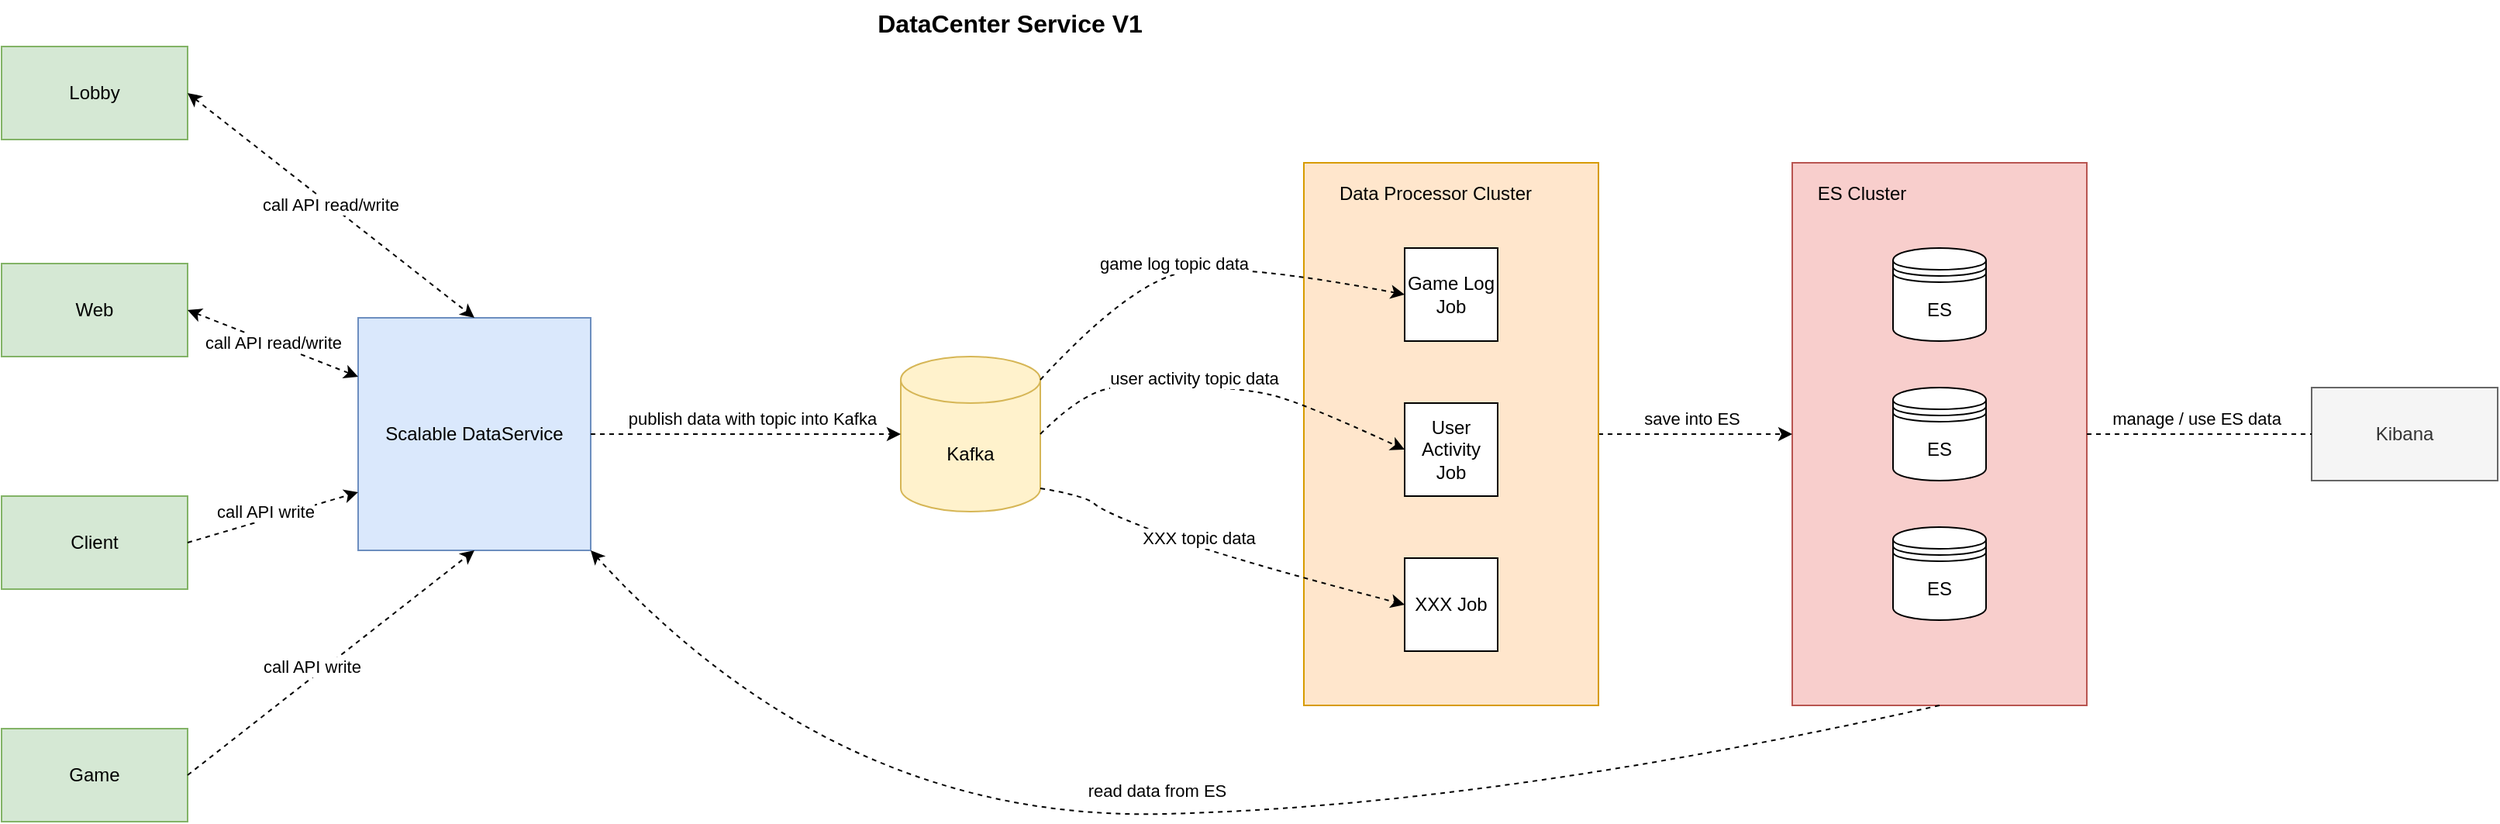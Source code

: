<mxfile version="24.2.3" type="github">
  <diagram name="Page-1" id="PqxGZTVNrn6EuUlePG_y">
    <mxGraphModel dx="2284" dy="676" grid="1" gridSize="10" guides="1" tooltips="1" connect="1" arrows="1" fold="1" page="1" pageScale="1" pageWidth="850" pageHeight="1100" math="0" shadow="0">
      <root>
        <mxCell id="0" />
        <mxCell id="1" parent="0" />
        <mxCell id="SUYMjb96Vhe5GTiRNGVn-5" value="" style="rounded=0;whiteSpace=wrap;html=1;fillColor=#f8cecc;strokeColor=#b85450;" vertex="1" parent="1">
          <mxGeometry x="535" y="115" width="190" height="350" as="geometry" />
        </mxCell>
        <mxCell id="SUYMjb96Vhe5GTiRNGVn-1" value="&lt;font style=&quot;font-size: 16px;&quot;&gt;&lt;b&gt;DataCenter Service V1&lt;/b&gt;&lt;/font&gt;" style="text;html=1;align=center;verticalAlign=middle;resizable=0;points=[];autosize=1;strokeColor=none;fillColor=none;" vertex="1" parent="1">
          <mxGeometry x="-65" y="10" width="190" height="30" as="geometry" />
        </mxCell>
        <mxCell id="SUYMjb96Vhe5GTiRNGVn-2" value="ES" style="shape=datastore;whiteSpace=wrap;html=1;" vertex="1" parent="1">
          <mxGeometry x="600" y="170" width="60" height="60" as="geometry" />
        </mxCell>
        <mxCell id="SUYMjb96Vhe5GTiRNGVn-3" value="ES" style="shape=datastore;whiteSpace=wrap;html=1;" vertex="1" parent="1">
          <mxGeometry x="600" y="260" width="60" height="60" as="geometry" />
        </mxCell>
        <mxCell id="SUYMjb96Vhe5GTiRNGVn-4" value="ES" style="shape=datastore;whiteSpace=wrap;html=1;" vertex="1" parent="1">
          <mxGeometry x="600" y="350" width="60" height="60" as="geometry" />
        </mxCell>
        <mxCell id="SUYMjb96Vhe5GTiRNGVn-6" value="ES Cluster" style="text;html=1;align=center;verticalAlign=middle;whiteSpace=wrap;rounded=0;" vertex="1" parent="1">
          <mxGeometry x="550" y="120" width="60" height="30" as="geometry" />
        </mxCell>
        <mxCell id="SUYMjb96Vhe5GTiRNGVn-20" style="edgeStyle=orthogonalEdgeStyle;rounded=0;orthogonalLoop=1;jettySize=auto;html=1;entryX=0;entryY=0.5;entryDx=0;entryDy=0;dashed=1;" edge="1" parent="1" source="SUYMjb96Vhe5GTiRNGVn-9" target="SUYMjb96Vhe5GTiRNGVn-5">
          <mxGeometry relative="1" as="geometry" />
        </mxCell>
        <mxCell id="SUYMjb96Vhe5GTiRNGVn-21" value="save into ES" style="edgeLabel;html=1;align=center;verticalAlign=middle;resizable=0;points=[];" vertex="1" connectable="0" parent="SUYMjb96Vhe5GTiRNGVn-20">
          <mxGeometry x="-0.136" y="1" relative="1" as="geometry">
            <mxPoint x="6" y="-9" as="offset" />
          </mxGeometry>
        </mxCell>
        <mxCell id="SUYMjb96Vhe5GTiRNGVn-9" value="" style="rounded=0;whiteSpace=wrap;html=1;fillColor=#ffe6cc;strokeColor=#d79b00;" vertex="1" parent="1">
          <mxGeometry x="220" y="115" width="190" height="350" as="geometry" />
        </mxCell>
        <mxCell id="SUYMjb96Vhe5GTiRNGVn-10" value="Data Processor Cluster" style="text;html=1;align=center;verticalAlign=middle;whiteSpace=wrap;rounded=0;" vertex="1" parent="1">
          <mxGeometry x="230" y="120" width="150" height="30" as="geometry" />
        </mxCell>
        <mxCell id="SUYMjb96Vhe5GTiRNGVn-11" value="Kafka" style="shape=cylinder3;whiteSpace=wrap;html=1;boundedLbl=1;backgroundOutline=1;size=15;fillColor=#fff2cc;strokeColor=#d6b656;" vertex="1" parent="1">
          <mxGeometry x="-40" y="240" width="90" height="100" as="geometry" />
        </mxCell>
        <mxCell id="SUYMjb96Vhe5GTiRNGVn-12" value="Game Log Job" style="whiteSpace=wrap;html=1;aspect=fixed;" vertex="1" parent="1">
          <mxGeometry x="285" y="170" width="60" height="60" as="geometry" />
        </mxCell>
        <mxCell id="SUYMjb96Vhe5GTiRNGVn-13" value="User Activity Job" style="whiteSpace=wrap;html=1;aspect=fixed;" vertex="1" parent="1">
          <mxGeometry x="285" y="270" width="60" height="60" as="geometry" />
        </mxCell>
        <mxCell id="SUYMjb96Vhe5GTiRNGVn-14" value="XXX Job" style="whiteSpace=wrap;html=1;aspect=fixed;" vertex="1" parent="1">
          <mxGeometry x="285" y="370" width="60" height="60" as="geometry" />
        </mxCell>
        <mxCell id="SUYMjb96Vhe5GTiRNGVn-15" value="game log topic data" style="curved=1;endArrow=classic;html=1;rounded=0;exitX=1;exitY=0;exitDx=0;exitDy=15;exitPerimeter=0;entryX=0;entryY=0.5;entryDx=0;entryDy=0;dashed=1;" edge="1" parent="1" source="SUYMjb96Vhe5GTiRNGVn-11" target="SUYMjb96Vhe5GTiRNGVn-12">
          <mxGeometry x="-0.129" y="6" width="50" height="50" relative="1" as="geometry">
            <mxPoint x="400" y="370" as="sourcePoint" />
            <mxPoint x="450" y="320" as="targetPoint" />
            <Array as="points">
              <mxPoint x="110" y="190" />
              <mxPoint x="180" y="180" />
            </Array>
            <mxPoint as="offset" />
          </mxGeometry>
        </mxCell>
        <mxCell id="SUYMjb96Vhe5GTiRNGVn-17" value="user activity topic data" style="curved=1;endArrow=classic;html=1;rounded=0;exitX=1;exitY=0.5;exitDx=0;exitDy=0;exitPerimeter=0;entryX=0;entryY=0.5;entryDx=0;entryDy=0;dashed=1;" edge="1" parent="1" source="SUYMjb96Vhe5GTiRNGVn-11" target="SUYMjb96Vhe5GTiRNGVn-13">
          <mxGeometry x="-0.129" y="6" width="50" height="50" relative="1" as="geometry">
            <mxPoint x="70" y="265" as="sourcePoint" />
            <mxPoint x="295" y="210" as="targetPoint" />
            <Array as="points">
              <mxPoint x="80" y="260" />
              <mxPoint x="120" y="260" />
              <mxPoint x="180" y="260" />
              <mxPoint x="220" y="270" />
            </Array>
            <mxPoint as="offset" />
          </mxGeometry>
        </mxCell>
        <mxCell id="SUYMjb96Vhe5GTiRNGVn-19" value="XXX topic data" style="curved=1;endArrow=classic;html=1;rounded=0;exitX=1;exitY=1;exitDx=0;exitDy=-15;exitPerimeter=0;entryX=0;entryY=0.5;entryDx=0;entryDy=0;dashed=1;" edge="1" parent="1" source="SUYMjb96Vhe5GTiRNGVn-11" target="SUYMjb96Vhe5GTiRNGVn-14">
          <mxGeometry x="-0.129" y="6" width="50" height="50" relative="1" as="geometry">
            <mxPoint x="70" y="300" as="sourcePoint" />
            <mxPoint x="295" y="310" as="targetPoint" />
            <Array as="points">
              <mxPoint x="80" y="330" />
              <mxPoint x="90" y="340" />
              <mxPoint x="170" y="370" />
            </Array>
            <mxPoint as="offset" />
          </mxGeometry>
        </mxCell>
        <mxCell id="SUYMjb96Vhe5GTiRNGVn-22" value="Scalable DataService" style="whiteSpace=wrap;html=1;aspect=fixed;fillColor=#dae8fc;strokeColor=#6c8ebf;" vertex="1" parent="1">
          <mxGeometry x="-390" y="215" width="150" height="150" as="geometry" />
        </mxCell>
        <mxCell id="SUYMjb96Vhe5GTiRNGVn-23" style="edgeStyle=orthogonalEdgeStyle;rounded=0;orthogonalLoop=1;jettySize=auto;html=1;entryX=0;entryY=0.5;entryDx=0;entryDy=0;entryPerimeter=0;dashed=1;" edge="1" parent="1" source="SUYMjb96Vhe5GTiRNGVn-22" target="SUYMjb96Vhe5GTiRNGVn-11">
          <mxGeometry relative="1" as="geometry" />
        </mxCell>
        <mxCell id="SUYMjb96Vhe5GTiRNGVn-24" value="publish data with topic into Kafka" style="edgeLabel;html=1;align=center;verticalAlign=middle;resizable=0;points=[];" vertex="1" connectable="0" parent="SUYMjb96Vhe5GTiRNGVn-23">
          <mxGeometry x="-0.345" y="4" relative="1" as="geometry">
            <mxPoint x="38" y="-6" as="offset" />
          </mxGeometry>
        </mxCell>
        <mxCell id="SUYMjb96Vhe5GTiRNGVn-25" value="Kibana" style="rounded=0;whiteSpace=wrap;html=1;fillColor=#f5f5f5;fontColor=#333333;strokeColor=#666666;" vertex="1" parent="1">
          <mxGeometry x="870" y="260" width="120" height="60" as="geometry" />
        </mxCell>
        <mxCell id="SUYMjb96Vhe5GTiRNGVn-26" value="" style="endArrow=none;dashed=1;html=1;rounded=0;entryX=0;entryY=0.5;entryDx=0;entryDy=0;exitX=1;exitY=0.5;exitDx=0;exitDy=0;" edge="1" parent="1" source="SUYMjb96Vhe5GTiRNGVn-5" target="SUYMjb96Vhe5GTiRNGVn-25">
          <mxGeometry width="50" height="50" relative="1" as="geometry">
            <mxPoint x="840" y="390" as="sourcePoint" />
            <mxPoint x="890" y="340" as="targetPoint" />
          </mxGeometry>
        </mxCell>
        <mxCell id="SUYMjb96Vhe5GTiRNGVn-28" value="&amp;nbsp;manage / use ES data" style="edgeLabel;html=1;align=center;verticalAlign=middle;resizable=0;points=[];" vertex="1" connectable="0" parent="SUYMjb96Vhe5GTiRNGVn-26">
          <mxGeometry x="-0.289" y="3" relative="1" as="geometry">
            <mxPoint x="17" y="-7" as="offset" />
          </mxGeometry>
        </mxCell>
        <mxCell id="SUYMjb96Vhe5GTiRNGVn-27" value="read data from ES" style="curved=1;endArrow=classic;html=1;rounded=0;exitX=0.5;exitY=1;exitDx=0;exitDy=0;entryX=1;entryY=1;entryDx=0;entryDy=0;dashed=1;" edge="1" parent="1" source="SUYMjb96Vhe5GTiRNGVn-5" target="SUYMjb96Vhe5GTiRNGVn-22">
          <mxGeometry x="0.073" y="-15" width="50" height="50" relative="1" as="geometry">
            <mxPoint x="60" y="335" as="sourcePoint" />
            <mxPoint x="295" y="410" as="targetPoint" />
            <Array as="points">
              <mxPoint x="340" y="530" />
              <mxPoint x="-80" y="540" />
            </Array>
            <mxPoint as="offset" />
          </mxGeometry>
        </mxCell>
        <mxCell id="SUYMjb96Vhe5GTiRNGVn-29" value="Lobby" style="rounded=0;whiteSpace=wrap;html=1;fillColor=#d5e8d4;strokeColor=#82b366;" vertex="1" parent="1">
          <mxGeometry x="-620" y="40" width="120" height="60" as="geometry" />
        </mxCell>
        <mxCell id="SUYMjb96Vhe5GTiRNGVn-30" value="Web" style="rounded=0;whiteSpace=wrap;html=1;fillColor=#d5e8d4;strokeColor=#82b366;" vertex="1" parent="1">
          <mxGeometry x="-620" y="180" width="120" height="60" as="geometry" />
        </mxCell>
        <mxCell id="SUYMjb96Vhe5GTiRNGVn-31" value="Client" style="rounded=0;whiteSpace=wrap;html=1;fillColor=#d5e8d4;strokeColor=#82b366;" vertex="1" parent="1">
          <mxGeometry x="-620" y="330" width="120" height="60" as="geometry" />
        </mxCell>
        <mxCell id="SUYMjb96Vhe5GTiRNGVn-32" value="Game" style="rounded=0;whiteSpace=wrap;html=1;fillColor=#d5e8d4;strokeColor=#82b366;" vertex="1" parent="1">
          <mxGeometry x="-620" y="480" width="120" height="60" as="geometry" />
        </mxCell>
        <mxCell id="SUYMjb96Vhe5GTiRNGVn-40" value="call API read/write" style="endArrow=classic;startArrow=classic;html=1;rounded=0;exitX=1;exitY=0.5;exitDx=0;exitDy=0;entryX=0;entryY=0.25;entryDx=0;entryDy=0;dashed=1;" edge="1" parent="1">
          <mxGeometry width="50" height="50" relative="1" as="geometry">
            <mxPoint x="-500" y="210" as="sourcePoint" />
            <mxPoint x="-390" y="253" as="targetPoint" />
          </mxGeometry>
        </mxCell>
        <mxCell id="SUYMjb96Vhe5GTiRNGVn-41" value="&lt;span style=&quot;color: rgb(0, 0, 0); font-family: Helvetica; font-size: 11px; font-style: normal; font-variant-ligatures: normal; font-variant-caps: normal; font-weight: 400; letter-spacing: normal; orphans: 2; text-align: center; text-indent: 0px; text-transform: none; widows: 2; word-spacing: 0px; -webkit-text-stroke-width: 0px; white-space: nowrap; background-color: rgb(255, 255, 255); text-decoration-thickness: initial; text-decoration-style: initial; text-decoration-color: initial; display: inline !important; float: none;&quot;&gt;call API read/write&lt;/span&gt;" style="endArrow=classic;startArrow=classic;html=1;rounded=0;exitX=1;exitY=0.5;exitDx=0;exitDy=0;entryX=0.5;entryY=0;entryDx=0;entryDy=0;dashed=1;" edge="1" parent="1" source="SUYMjb96Vhe5GTiRNGVn-29" target="SUYMjb96Vhe5GTiRNGVn-22">
          <mxGeometry width="50" height="50" relative="1" as="geometry">
            <mxPoint x="-490" y="220" as="sourcePoint" />
            <mxPoint x="-380" y="263" as="targetPoint" />
          </mxGeometry>
        </mxCell>
        <mxCell id="SUYMjb96Vhe5GTiRNGVn-43" value="call API write" style="endArrow=classic;html=1;rounded=0;exitX=1;exitY=0.5;exitDx=0;exitDy=0;entryX=0;entryY=0.75;entryDx=0;entryDy=0;dashed=1;" edge="1" parent="1" source="SUYMjb96Vhe5GTiRNGVn-31" target="SUYMjb96Vhe5GTiRNGVn-22">
          <mxGeometry x="-0.065" y="5" width="50" height="50" relative="1" as="geometry">
            <mxPoint x="-450" y="480" as="sourcePoint" />
            <mxPoint x="-400" y="430" as="targetPoint" />
            <mxPoint as="offset" />
          </mxGeometry>
        </mxCell>
        <mxCell id="SUYMjb96Vhe5GTiRNGVn-44" value="" style="endArrow=classic;html=1;rounded=0;exitX=1;exitY=0.5;exitDx=0;exitDy=0;entryX=0.5;entryY=1;entryDx=0;entryDy=0;dashed=1;" edge="1" parent="1" source="SUYMjb96Vhe5GTiRNGVn-32" target="SUYMjb96Vhe5GTiRNGVn-22">
          <mxGeometry width="50" height="50" relative="1" as="geometry">
            <mxPoint x="-490" y="370" as="sourcePoint" />
            <mxPoint x="-380" y="338" as="targetPoint" />
          </mxGeometry>
        </mxCell>
        <mxCell id="SUYMjb96Vhe5GTiRNGVn-45" value="call API write" style="edgeLabel;html=1;align=center;verticalAlign=middle;resizable=0;points=[];" vertex="1" connectable="0" parent="SUYMjb96Vhe5GTiRNGVn-44">
          <mxGeometry x="-0.178" y="2" relative="1" as="geometry">
            <mxPoint x="5" y="-9" as="offset" />
          </mxGeometry>
        </mxCell>
      </root>
    </mxGraphModel>
  </diagram>
</mxfile>
